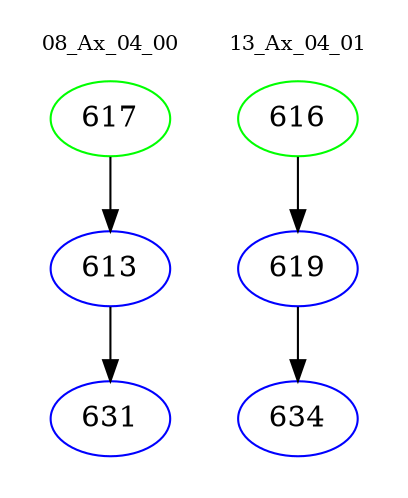 digraph{
subgraph cluster_0 {
color = white
label = "08_Ax_04_00";
fontsize=10;
T0_617 [label="617", color="green"]
T0_617 -> T0_613 [color="black"]
T0_613 [label="613", color="blue"]
T0_613 -> T0_631 [color="black"]
T0_631 [label="631", color="blue"]
}
subgraph cluster_1 {
color = white
label = "13_Ax_04_01";
fontsize=10;
T1_616 [label="616", color="green"]
T1_616 -> T1_619 [color="black"]
T1_619 [label="619", color="blue"]
T1_619 -> T1_634 [color="black"]
T1_634 [label="634", color="blue"]
}
}
